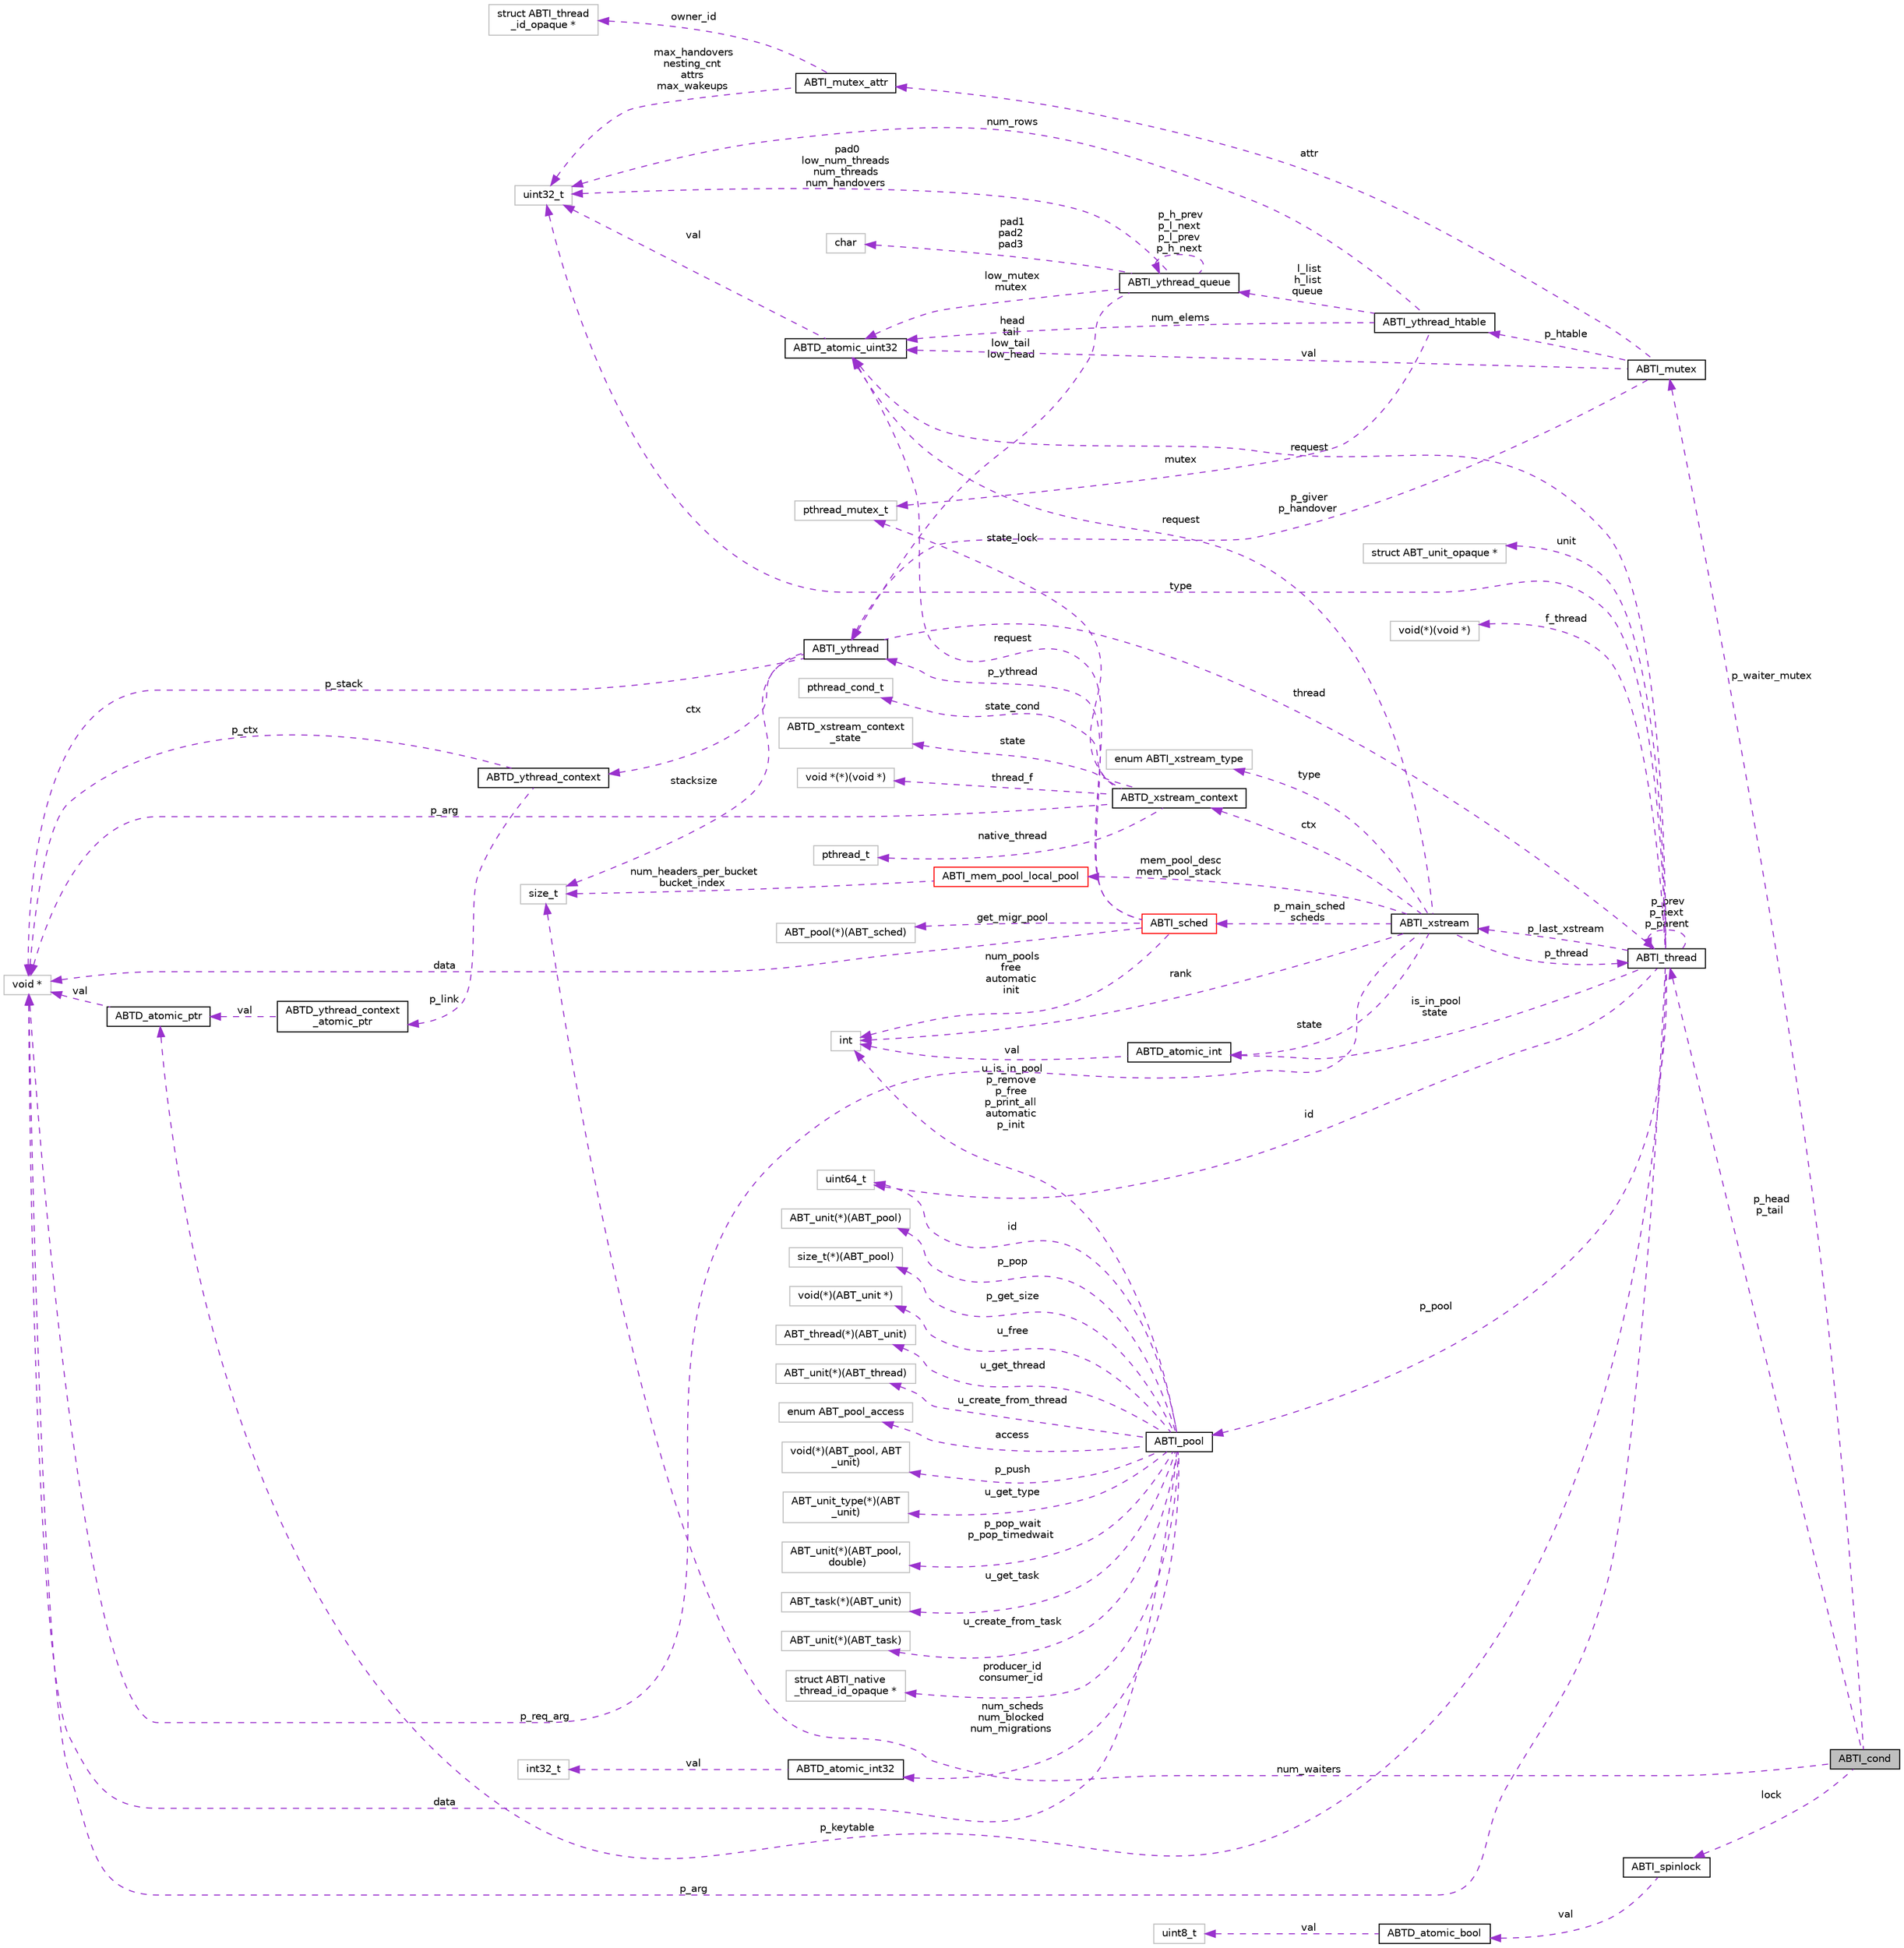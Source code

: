 digraph "ABTI_cond"
{
  edge [fontname="Helvetica",fontsize="10",labelfontname="Helvetica",labelfontsize="10"];
  node [fontname="Helvetica",fontsize="10",shape=record];
  rankdir="LR";
  Node1 [label="ABTI_cond",height=0.2,width=0.4,color="black", fillcolor="grey75", style="filled" fontcolor="black"];
  Node2 -> Node1 [dir="back",color="darkorchid3",fontsize="10",style="dashed",label=" p_waiter_mutex" ,fontname="Helvetica"];
  Node2 [label="ABTI_mutex",height=0.2,width=0.4,color="black", fillcolor="white", style="filled",URL="$d5/d57/structABTI__mutex.html"];
  Node3 -> Node2 [dir="back",color="darkorchid3",fontsize="10",style="dashed",label=" p_giver\np_handover" ,fontname="Helvetica"];
  Node3 [label="ABTI_ythread",height=0.2,width=0.4,color="black", fillcolor="white", style="filled",URL="$d5/d5f/structABTI__ythread.html"];
  Node4 -> Node3 [dir="back",color="darkorchid3",fontsize="10",style="dashed",label=" thread" ,fontname="Helvetica"];
  Node4 [label="ABTI_thread",height=0.2,width=0.4,color="black", fillcolor="white", style="filled",URL="$d3/d55/structABTI__thread.html"];
  Node5 -> Node4 [dir="back",color="darkorchid3",fontsize="10",style="dashed",label=" f_thread" ,fontname="Helvetica"];
  Node5 [label="void(*)(void *)",height=0.2,width=0.4,color="grey75", fillcolor="white", style="filled"];
  Node6 -> Node4 [dir="back",color="darkorchid3",fontsize="10",style="dashed",label=" id" ,fontname="Helvetica"];
  Node6 [label="uint64_t",height=0.2,width=0.4,color="grey75", fillcolor="white", style="filled"];
  Node4 -> Node4 [dir="back",color="darkorchid3",fontsize="10",style="dashed",label=" p_prev\np_next\np_parent" ,fontname="Helvetica"];
  Node7 -> Node4 [dir="back",color="darkorchid3",fontsize="10",style="dashed",label=" p_pool" ,fontname="Helvetica"];
  Node7 [label="ABTI_pool",height=0.2,width=0.4,color="black", fillcolor="white", style="filled",URL="$df/d65/structABTI__pool.html"];
  Node8 -> Node7 [dir="back",color="darkorchid3",fontsize="10",style="dashed",label=" p_get_size" ,fontname="Helvetica"];
  Node8 [label="size_t(*)(ABT_pool)",height=0.2,width=0.4,color="grey75", fillcolor="white", style="filled"];
  Node9 -> Node7 [dir="back",color="darkorchid3",fontsize="10",style="dashed",label=" u_free" ,fontname="Helvetica"];
  Node9 [label="void(*)(ABT_unit *)",height=0.2,width=0.4,color="grey75", fillcolor="white", style="filled"];
  Node10 -> Node7 [dir="back",color="darkorchid3",fontsize="10",style="dashed",label=" u_get_thread" ,fontname="Helvetica"];
  Node10 [label="ABT_thread(*)(ABT_unit)",height=0.2,width=0.4,color="grey75", fillcolor="white", style="filled"];
  Node11 -> Node7 [dir="back",color="darkorchid3",fontsize="10",style="dashed",label=" u_create_from_thread" ,fontname="Helvetica"];
  Node11 [label="ABT_unit(*)(ABT_thread)",height=0.2,width=0.4,color="grey75", fillcolor="white", style="filled"];
  Node6 -> Node7 [dir="back",color="darkorchid3",fontsize="10",style="dashed",label=" id" ,fontname="Helvetica"];
  Node12 -> Node7 [dir="back",color="darkorchid3",fontsize="10",style="dashed",label=" access" ,fontname="Helvetica"];
  Node12 [label="enum ABT_pool_access",height=0.2,width=0.4,color="grey75", fillcolor="white", style="filled"];
  Node13 -> Node7 [dir="back",color="darkorchid3",fontsize="10",style="dashed",label=" p_push" ,fontname="Helvetica"];
  Node13 [label="void(*)(ABT_pool, ABT\l_unit)",height=0.2,width=0.4,color="grey75", fillcolor="white", style="filled"];
  Node14 -> Node7 [dir="back",color="darkorchid3",fontsize="10",style="dashed",label=" u_get_type" ,fontname="Helvetica"];
  Node14 [label="ABT_unit_type(*)(ABT\l_unit)",height=0.2,width=0.4,color="grey75", fillcolor="white", style="filled"];
  Node15 -> Node7 [dir="back",color="darkorchid3",fontsize="10",style="dashed",label=" p_pop_wait\np_pop_timedwait" ,fontname="Helvetica"];
  Node15 [label="ABT_unit(*)(ABT_pool,\l double)",height=0.2,width=0.4,color="grey75", fillcolor="white", style="filled"];
  Node16 -> Node7 [dir="back",color="darkorchid3",fontsize="10",style="dashed",label=" u_is_in_pool\np_remove\np_free\np_print_all\nautomatic\np_init" ,fontname="Helvetica"];
  Node16 [label="int",height=0.2,width=0.4,color="grey75", fillcolor="white", style="filled"];
  Node17 -> Node7 [dir="back",color="darkorchid3",fontsize="10",style="dashed",label=" num_scheds\nnum_blocked\nnum_migrations" ,fontname="Helvetica"];
  Node17 [label="ABTD_atomic_int32",height=0.2,width=0.4,color="black", fillcolor="white", style="filled",URL="$db/d9a/structABTD__atomic__int32.html"];
  Node18 -> Node17 [dir="back",color="darkorchid3",fontsize="10",style="dashed",label=" val" ,fontname="Helvetica"];
  Node18 [label="int32_t",height=0.2,width=0.4,color="grey75", fillcolor="white", style="filled"];
  Node19 -> Node7 [dir="back",color="darkorchid3",fontsize="10",style="dashed",label=" u_get_task" ,fontname="Helvetica"];
  Node19 [label="ABT_task(*)(ABT_unit)",height=0.2,width=0.4,color="grey75", fillcolor="white", style="filled"];
  Node20 -> Node7 [dir="back",color="darkorchid3",fontsize="10",style="dashed",label=" u_create_from_task" ,fontname="Helvetica"];
  Node20 [label="ABT_unit(*)(ABT_task)",height=0.2,width=0.4,color="grey75", fillcolor="white", style="filled"];
  Node21 -> Node7 [dir="back",color="darkorchid3",fontsize="10",style="dashed",label=" producer_id\nconsumer_id" ,fontname="Helvetica"];
  Node21 [label="struct ABTI_native\l_thread_id_opaque *",height=0.2,width=0.4,color="grey75", fillcolor="white", style="filled"];
  Node22 -> Node7 [dir="back",color="darkorchid3",fontsize="10",style="dashed",label=" p_pop" ,fontname="Helvetica"];
  Node22 [label="ABT_unit(*)(ABT_pool)",height=0.2,width=0.4,color="grey75", fillcolor="white", style="filled"];
  Node23 -> Node7 [dir="back",color="darkorchid3",fontsize="10",style="dashed",label=" data" ,fontname="Helvetica"];
  Node23 [label="void *",height=0.2,width=0.4,color="grey75", fillcolor="white", style="filled"];
  Node24 -> Node4 [dir="back",color="darkorchid3",fontsize="10",style="dashed",label=" p_last_xstream" ,fontname="Helvetica"];
  Node24 [label="ABTI_xstream",height=0.2,width=0.4,color="black", fillcolor="white", style="filled",URL="$dc/d3f/structABTI__xstream.html"];
  Node25 -> Node24 [dir="back",color="darkorchid3",fontsize="10",style="dashed",label=" ctx" ,fontname="Helvetica"];
  Node25 [label="ABTD_xstream_context",height=0.2,width=0.4,color="black", fillcolor="white", style="filled",URL="$df/dec/structABTD__xstream__context.html"];
  Node26 -> Node25 [dir="back",color="darkorchid3",fontsize="10",style="dashed",label=" state" ,fontname="Helvetica"];
  Node26 [label="ABTD_xstream_context\l_state",height=0.2,width=0.4,color="grey75", fillcolor="white", style="filled"];
  Node27 -> Node25 [dir="back",color="darkorchid3",fontsize="10",style="dashed",label=" thread_f" ,fontname="Helvetica"];
  Node27 [label="void *(*)(void *)",height=0.2,width=0.4,color="grey75", fillcolor="white", style="filled"];
  Node28 -> Node25 [dir="back",color="darkorchid3",fontsize="10",style="dashed",label=" state_lock" ,fontname="Helvetica"];
  Node28 [label="pthread_mutex_t",height=0.2,width=0.4,color="grey75", fillcolor="white", style="filled"];
  Node29 -> Node25 [dir="back",color="darkorchid3",fontsize="10",style="dashed",label=" native_thread" ,fontname="Helvetica"];
  Node29 [label="pthread_t",height=0.2,width=0.4,color="grey75", fillcolor="white", style="filled"];
  Node30 -> Node25 [dir="back",color="darkorchid3",fontsize="10",style="dashed",label=" state_cond" ,fontname="Helvetica"];
  Node30 [label="pthread_cond_t",height=0.2,width=0.4,color="grey75", fillcolor="white", style="filled"];
  Node23 -> Node25 [dir="back",color="darkorchid3",fontsize="10",style="dashed",label=" p_arg" ,fontname="Helvetica"];
  Node4 -> Node24 [dir="back",color="darkorchid3",fontsize="10",style="dashed",label=" p_thread" ,fontname="Helvetica"];
  Node31 -> Node24 [dir="back",color="darkorchid3",fontsize="10",style="dashed",label=" p_main_sched\nscheds" ,fontname="Helvetica"];
  Node31 [label="ABTI_sched",height=0.2,width=0.4,color="red", fillcolor="white", style="filled",URL="$d0/dd5/structABTI__sched.html"];
  Node32 -> Node31 [dir="back",color="darkorchid3",fontsize="10",style="dashed",label=" get_migr_pool" ,fontname="Helvetica"];
  Node32 [label="ABT_pool(*)(ABT_sched)",height=0.2,width=0.4,color="grey75", fillcolor="white", style="filled"];
  Node3 -> Node31 [dir="back",color="darkorchid3",fontsize="10",style="dashed",label=" p_ythread" ,fontname="Helvetica"];
  Node16 -> Node31 [dir="back",color="darkorchid3",fontsize="10",style="dashed",label=" num_pools\nfree\nautomatic\ninit" ,fontname="Helvetica"];
  Node33 -> Node31 [dir="back",color="darkorchid3",fontsize="10",style="dashed",label=" request" ,fontname="Helvetica"];
  Node33 [label="ABTD_atomic_uint32",height=0.2,width=0.4,color="black", fillcolor="white", style="filled",URL="$db/df7/structABTD__atomic__uint32.html"];
  Node34 -> Node33 [dir="back",color="darkorchid3",fontsize="10",style="dashed",label=" val" ,fontname="Helvetica"];
  Node34 [label="uint32_t",height=0.2,width=0.4,color="grey75", fillcolor="white", style="filled"];
  Node23 -> Node31 [dir="back",color="darkorchid3",fontsize="10",style="dashed",label=" data" ,fontname="Helvetica"];
  Node35 -> Node24 [dir="back",color="darkorchid3",fontsize="10",style="dashed",label=" type" ,fontname="Helvetica"];
  Node35 [label="enum ABTI_xstream_type",height=0.2,width=0.4,color="grey75", fillcolor="white", style="filled"];
  Node36 -> Node24 [dir="back",color="darkorchid3",fontsize="10",style="dashed",label=" state" ,fontname="Helvetica"];
  Node36 [label="ABTD_atomic_int",height=0.2,width=0.4,color="black", fillcolor="white", style="filled",URL="$d5/df5/structABTD__atomic__int.html"];
  Node16 -> Node36 [dir="back",color="darkorchid3",fontsize="10",style="dashed",label=" val" ,fontname="Helvetica"];
  Node16 -> Node24 [dir="back",color="darkorchid3",fontsize="10",style="dashed",label=" rank" ,fontname="Helvetica"];
  Node37 -> Node24 [dir="back",color="darkorchid3",fontsize="10",style="dashed",label=" mem_pool_desc\nmem_pool_stack" ,fontname="Helvetica"];
  Node37 [label="ABTI_mem_pool_local_pool",height=0.2,width=0.4,color="red", fillcolor="white", style="filled",URL="$d6/d69/structABTI__mem__pool__local__pool.html"];
  Node38 -> Node37 [dir="back",color="darkorchid3",fontsize="10",style="dashed",label=" num_headers_per_bucket\nbucket_index" ,fontname="Helvetica"];
  Node38 [label="size_t",height=0.2,width=0.4,color="grey75", fillcolor="white", style="filled"];
  Node33 -> Node24 [dir="back",color="darkorchid3",fontsize="10",style="dashed",label=" request" ,fontname="Helvetica"];
  Node23 -> Node24 [dir="back",color="darkorchid3",fontsize="10",style="dashed",label=" p_req_arg" ,fontname="Helvetica"];
  Node34 -> Node4 [dir="back",color="darkorchid3",fontsize="10",style="dashed",label=" type" ,fontname="Helvetica"];
  Node36 -> Node4 [dir="back",color="darkorchid3",fontsize="10",style="dashed",label=" is_in_pool\nstate" ,fontname="Helvetica"];
  Node39 -> Node4 [dir="back",color="darkorchid3",fontsize="10",style="dashed",label=" p_keytable" ,fontname="Helvetica"];
  Node39 [label="ABTD_atomic_ptr",height=0.2,width=0.4,color="black", fillcolor="white", style="filled",URL="$df/d5b/structABTD__atomic__ptr.html"];
  Node23 -> Node39 [dir="back",color="darkorchid3",fontsize="10",style="dashed",label=" val" ,fontname="Helvetica"];
  Node33 -> Node4 [dir="back",color="darkorchid3",fontsize="10",style="dashed",label=" request" ,fontname="Helvetica"];
  Node23 -> Node4 [dir="back",color="darkorchid3",fontsize="10",style="dashed",label=" p_arg" ,fontname="Helvetica"];
  Node40 -> Node4 [dir="back",color="darkorchid3",fontsize="10",style="dashed",label=" unit" ,fontname="Helvetica"];
  Node40 [label="struct ABT_unit_opaque *",height=0.2,width=0.4,color="grey75", fillcolor="white", style="filled"];
  Node38 -> Node3 [dir="back",color="darkorchid3",fontsize="10",style="dashed",label=" stacksize" ,fontname="Helvetica"];
  Node41 -> Node3 [dir="back",color="darkorchid3",fontsize="10",style="dashed",label=" ctx" ,fontname="Helvetica"];
  Node41 [label="ABTD_ythread_context",height=0.2,width=0.4,color="black", fillcolor="white", style="filled",URL="$d8/df3/structABTD__ythread__context.html"];
  Node42 -> Node41 [dir="back",color="darkorchid3",fontsize="10",style="dashed",label=" p_link" ,fontname="Helvetica"];
  Node42 [label="ABTD_ythread_context\l_atomic_ptr",height=0.2,width=0.4,color="black", fillcolor="white", style="filled",URL="$d6/dfc/structABTD__ythread__context__atomic__ptr.html"];
  Node39 -> Node42 [dir="back",color="darkorchid3",fontsize="10",style="dashed",label=" val" ,fontname="Helvetica"];
  Node23 -> Node41 [dir="back",color="darkorchid3",fontsize="10",style="dashed",label=" p_ctx" ,fontname="Helvetica"];
  Node23 -> Node3 [dir="back",color="darkorchid3",fontsize="10",style="dashed",label=" p_stack" ,fontname="Helvetica"];
  Node43 -> Node2 [dir="back",color="darkorchid3",fontsize="10",style="dashed",label=" attr" ,fontname="Helvetica"];
  Node43 [label="ABTI_mutex_attr",height=0.2,width=0.4,color="black", fillcolor="white", style="filled",URL="$df/de7/structABTI__mutex__attr.html"];
  Node34 -> Node43 [dir="back",color="darkorchid3",fontsize="10",style="dashed",label=" max_handovers\nnesting_cnt\nattrs\nmax_wakeups" ,fontname="Helvetica"];
  Node44 -> Node43 [dir="back",color="darkorchid3",fontsize="10",style="dashed",label=" owner_id" ,fontname="Helvetica"];
  Node44 [label="struct ABTI_thread\l_id_opaque *",height=0.2,width=0.4,color="grey75", fillcolor="white", style="filled"];
  Node45 -> Node2 [dir="back",color="darkorchid3",fontsize="10",style="dashed",label=" p_htable" ,fontname="Helvetica"];
  Node45 [label="ABTI_ythread_htable",height=0.2,width=0.4,color="black", fillcolor="white", style="filled",URL="$dd/d13/structABTI__ythread__htable.html"];
  Node28 -> Node45 [dir="back",color="darkorchid3",fontsize="10",style="dashed",label=" mutex" ,fontname="Helvetica"];
  Node34 -> Node45 [dir="back",color="darkorchid3",fontsize="10",style="dashed",label=" num_rows" ,fontname="Helvetica"];
  Node33 -> Node45 [dir="back",color="darkorchid3",fontsize="10",style="dashed",label=" num_elems" ,fontname="Helvetica"];
  Node46 -> Node45 [dir="back",color="darkorchid3",fontsize="10",style="dashed",label=" l_list\nh_list\nqueue" ,fontname="Helvetica"];
  Node46 [label="ABTI_ythread_queue",height=0.2,width=0.4,color="black", fillcolor="white", style="filled",URL="$dd/dcd/structABTI__ythread__queue.html"];
  Node47 -> Node46 [dir="back",color="darkorchid3",fontsize="10",style="dashed",label=" pad1\npad2\npad3" ,fontname="Helvetica"];
  Node47 [label="char",height=0.2,width=0.4,color="grey75", fillcolor="white", style="filled"];
  Node3 -> Node46 [dir="back",color="darkorchid3",fontsize="10",style="dashed",label=" head\ntail\nlow_tail\nlow_head" ,fontname="Helvetica"];
  Node34 -> Node46 [dir="back",color="darkorchid3",fontsize="10",style="dashed",label=" pad0\nlow_num_threads\nnum_threads\nnum_handovers" ,fontname="Helvetica"];
  Node33 -> Node46 [dir="back",color="darkorchid3",fontsize="10",style="dashed",label=" low_mutex\nmutex" ,fontname="Helvetica"];
  Node46 -> Node46 [dir="back",color="darkorchid3",fontsize="10",style="dashed",label=" p_h_prev\np_l_next\np_l_prev\np_h_next" ,fontname="Helvetica"];
  Node33 -> Node2 [dir="back",color="darkorchid3",fontsize="10",style="dashed",label=" val" ,fontname="Helvetica"];
  Node48 -> Node1 [dir="back",color="darkorchid3",fontsize="10",style="dashed",label=" lock" ,fontname="Helvetica"];
  Node48 [label="ABTI_spinlock",height=0.2,width=0.4,color="black", fillcolor="white", style="filled",URL="$dc/d81/structABTI__spinlock.html"];
  Node49 -> Node48 [dir="back",color="darkorchid3",fontsize="10",style="dashed",label=" val" ,fontname="Helvetica"];
  Node49 [label="ABTD_atomic_bool",height=0.2,width=0.4,color="black", fillcolor="white", style="filled",URL="$df/d2c/structABTD__atomic__bool.html"];
  Node50 -> Node49 [dir="back",color="darkorchid3",fontsize="10",style="dashed",label=" val" ,fontname="Helvetica"];
  Node50 [label="uint8_t",height=0.2,width=0.4,color="grey75", fillcolor="white", style="filled"];
  Node4 -> Node1 [dir="back",color="darkorchid3",fontsize="10",style="dashed",label=" p_head\np_tail" ,fontname="Helvetica"];
  Node38 -> Node1 [dir="back",color="darkorchid3",fontsize="10",style="dashed",label=" num_waiters" ,fontname="Helvetica"];
}
